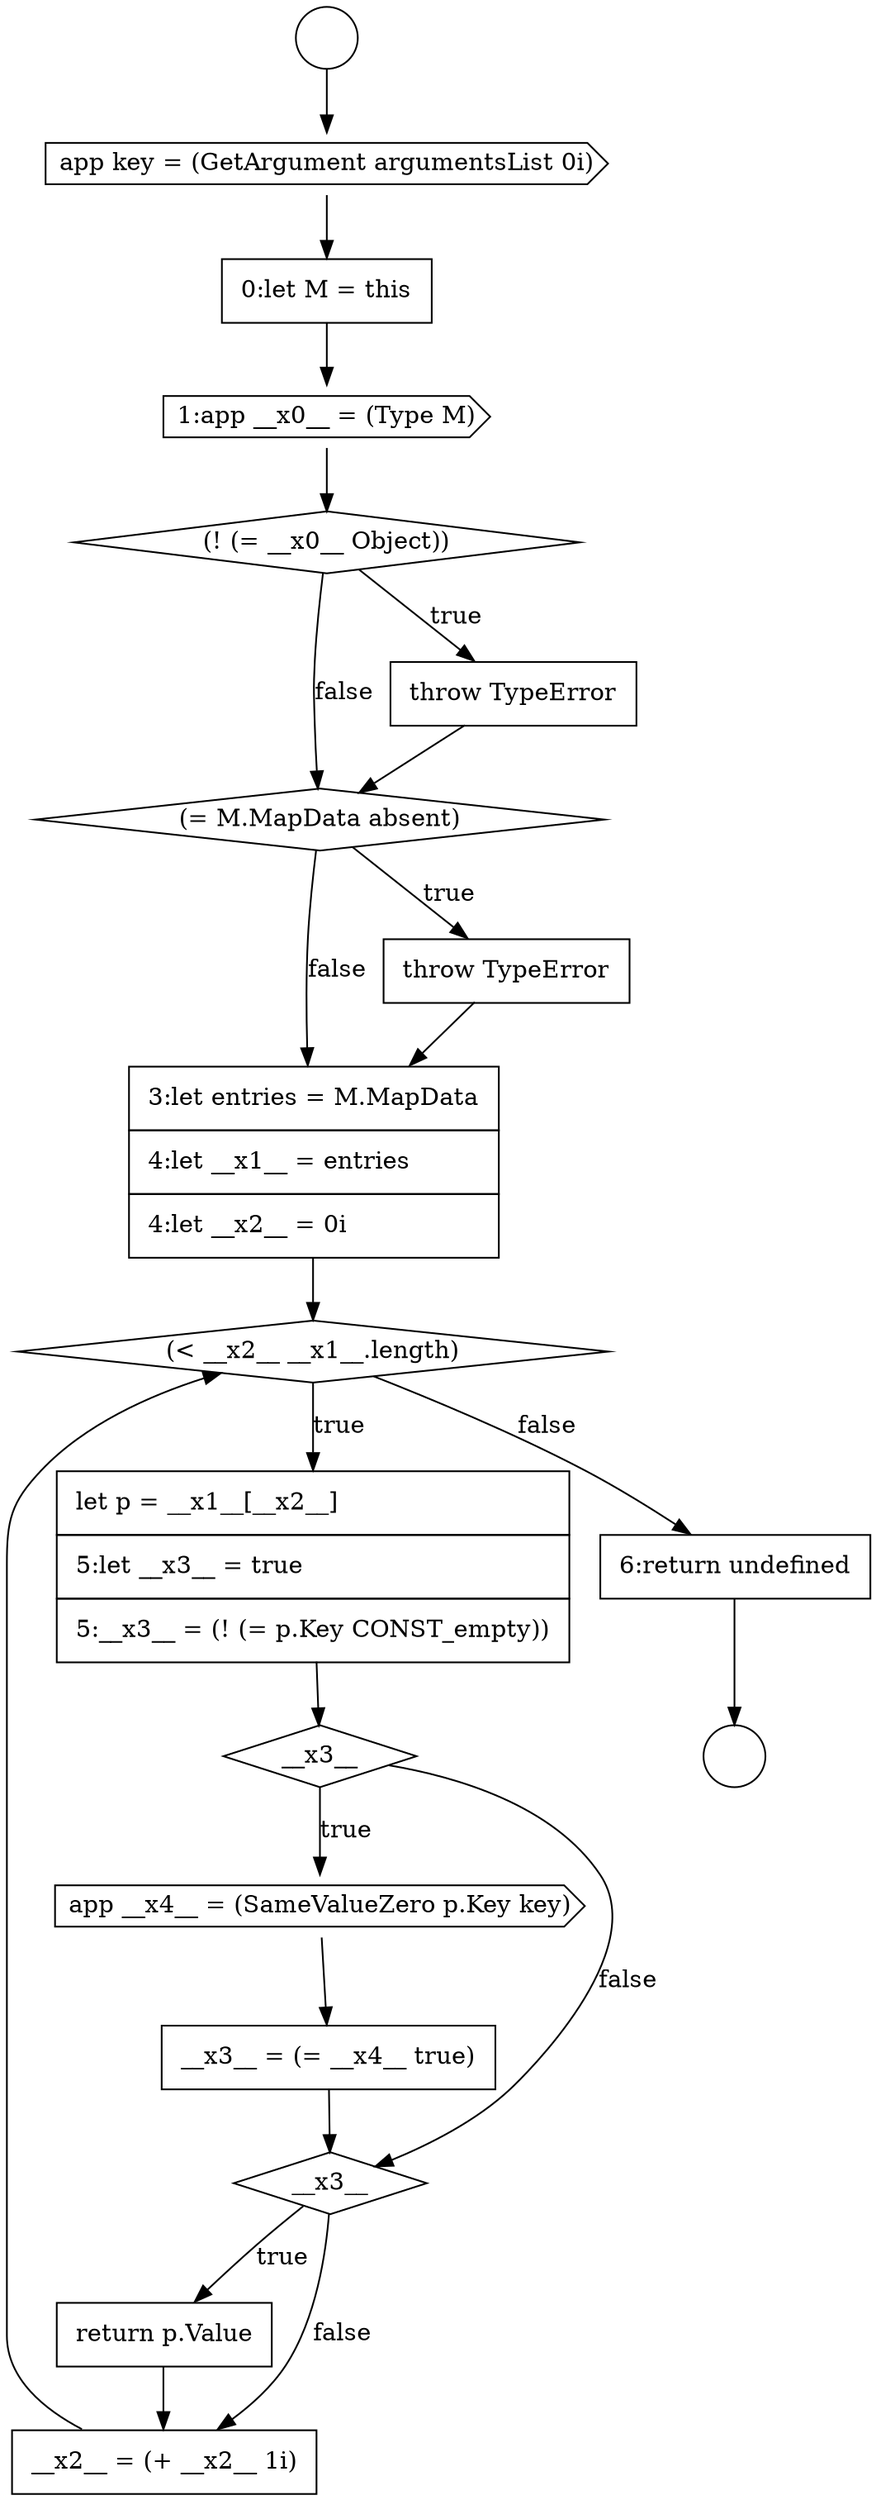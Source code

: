 digraph {
  node15605 [shape=diamond, label=<<font color="black">(= M.MapData absent)</font>> color="black" fillcolor="white" style=filled]
  node15601 [shape=none, margin=0, label=<<font color="black">
    <table border="0" cellborder="1" cellspacing="0" cellpadding="10">
      <tr><td align="left">0:let M = this</td></tr>
    </table>
  </font>> color="black" fillcolor="white" style=filled]
  node15610 [shape=diamond, label=<<font color="black">__x3__</font>> color="black" fillcolor="white" style=filled]
  node15602 [shape=cds, label=<<font color="black">1:app __x0__ = (Type M)</font>> color="black" fillcolor="white" style=filled]
  node15614 [shape=none, margin=0, label=<<font color="black">
    <table border="0" cellborder="1" cellspacing="0" cellpadding="10">
      <tr><td align="left">return p.Value</td></tr>
    </table>
  </font>> color="black" fillcolor="white" style=filled]
  node15607 [shape=none, margin=0, label=<<font color="black">
    <table border="0" cellborder="1" cellspacing="0" cellpadding="10">
      <tr><td align="left">3:let entries = M.MapData</td></tr>
      <tr><td align="left">4:let __x1__ = entries</td></tr>
      <tr><td align="left">4:let __x2__ = 0i</td></tr>
    </table>
  </font>> color="black" fillcolor="white" style=filled]
  node15609 [shape=none, margin=0, label=<<font color="black">
    <table border="0" cellborder="1" cellspacing="0" cellpadding="10">
      <tr><td align="left">let p = __x1__[__x2__]</td></tr>
      <tr><td align="left">5:let __x3__ = true</td></tr>
      <tr><td align="left">5:__x3__ = (! (= p.Key CONST_empty))</td></tr>
    </table>
  </font>> color="black" fillcolor="white" style=filled]
  node15615 [shape=none, margin=0, label=<<font color="black">
    <table border="0" cellborder="1" cellspacing="0" cellpadding="10">
      <tr><td align="left">__x2__ = (+ __x2__ 1i)</td></tr>
    </table>
  </font>> color="black" fillcolor="white" style=filled]
  node15612 [shape=none, margin=0, label=<<font color="black">
    <table border="0" cellborder="1" cellspacing="0" cellpadding="10">
      <tr><td align="left">__x3__ = (= __x4__ true)</td></tr>
    </table>
  </font>> color="black" fillcolor="white" style=filled]
  node15604 [shape=none, margin=0, label=<<font color="black">
    <table border="0" cellborder="1" cellspacing="0" cellpadding="10">
      <tr><td align="left">throw TypeError</td></tr>
    </table>
  </font>> color="black" fillcolor="white" style=filled]
  node15600 [shape=cds, label=<<font color="black">app key = (GetArgument argumentsList 0i)</font>> color="black" fillcolor="white" style=filled]
  node15611 [shape=cds, label=<<font color="black">app __x4__ = (SameValueZero p.Key key)</font>> color="black" fillcolor="white" style=filled]
  node15616 [shape=none, margin=0, label=<<font color="black">
    <table border="0" cellborder="1" cellspacing="0" cellpadding="10">
      <tr><td align="left">6:return undefined</td></tr>
    </table>
  </font>> color="black" fillcolor="white" style=filled]
  node15606 [shape=none, margin=0, label=<<font color="black">
    <table border="0" cellborder="1" cellspacing="0" cellpadding="10">
      <tr><td align="left">throw TypeError</td></tr>
    </table>
  </font>> color="black" fillcolor="white" style=filled]
  node15599 [shape=circle label=" " color="black" fillcolor="white" style=filled]
  node15608 [shape=diamond, label=<<font color="black">(&lt; __x2__ __x1__.length)</font>> color="black" fillcolor="white" style=filled]
  node15603 [shape=diamond, label=<<font color="black">(! (= __x0__ Object))</font>> color="black" fillcolor="white" style=filled]
  node15598 [shape=circle label=" " color="black" fillcolor="white" style=filled]
  node15613 [shape=diamond, label=<<font color="black">__x3__</font>> color="black" fillcolor="white" style=filled]
  node15610 -> node15611 [label=<<font color="black">true</font>> color="black"]
  node15610 -> node15613 [label=<<font color="black">false</font>> color="black"]
  node15614 -> node15615 [ color="black"]
  node15603 -> node15604 [label=<<font color="black">true</font>> color="black"]
  node15603 -> node15605 [label=<<font color="black">false</font>> color="black"]
  node15606 -> node15607 [ color="black"]
  node15612 -> node15613 [ color="black"]
  node15600 -> node15601 [ color="black"]
  node15601 -> node15602 [ color="black"]
  node15611 -> node15612 [ color="black"]
  node15609 -> node15610 [ color="black"]
  node15605 -> node15606 [label=<<font color="black">true</font>> color="black"]
  node15605 -> node15607 [label=<<font color="black">false</font>> color="black"]
  node15607 -> node15608 [ color="black"]
  node15613 -> node15614 [label=<<font color="black">true</font>> color="black"]
  node15613 -> node15615 [label=<<font color="black">false</font>> color="black"]
  node15615 -> node15608 [ color="black"]
  node15604 -> node15605 [ color="black"]
  node15608 -> node15609 [label=<<font color="black">true</font>> color="black"]
  node15608 -> node15616 [label=<<font color="black">false</font>> color="black"]
  node15616 -> node15599 [ color="black"]
  node15598 -> node15600 [ color="black"]
  node15602 -> node15603 [ color="black"]
}
